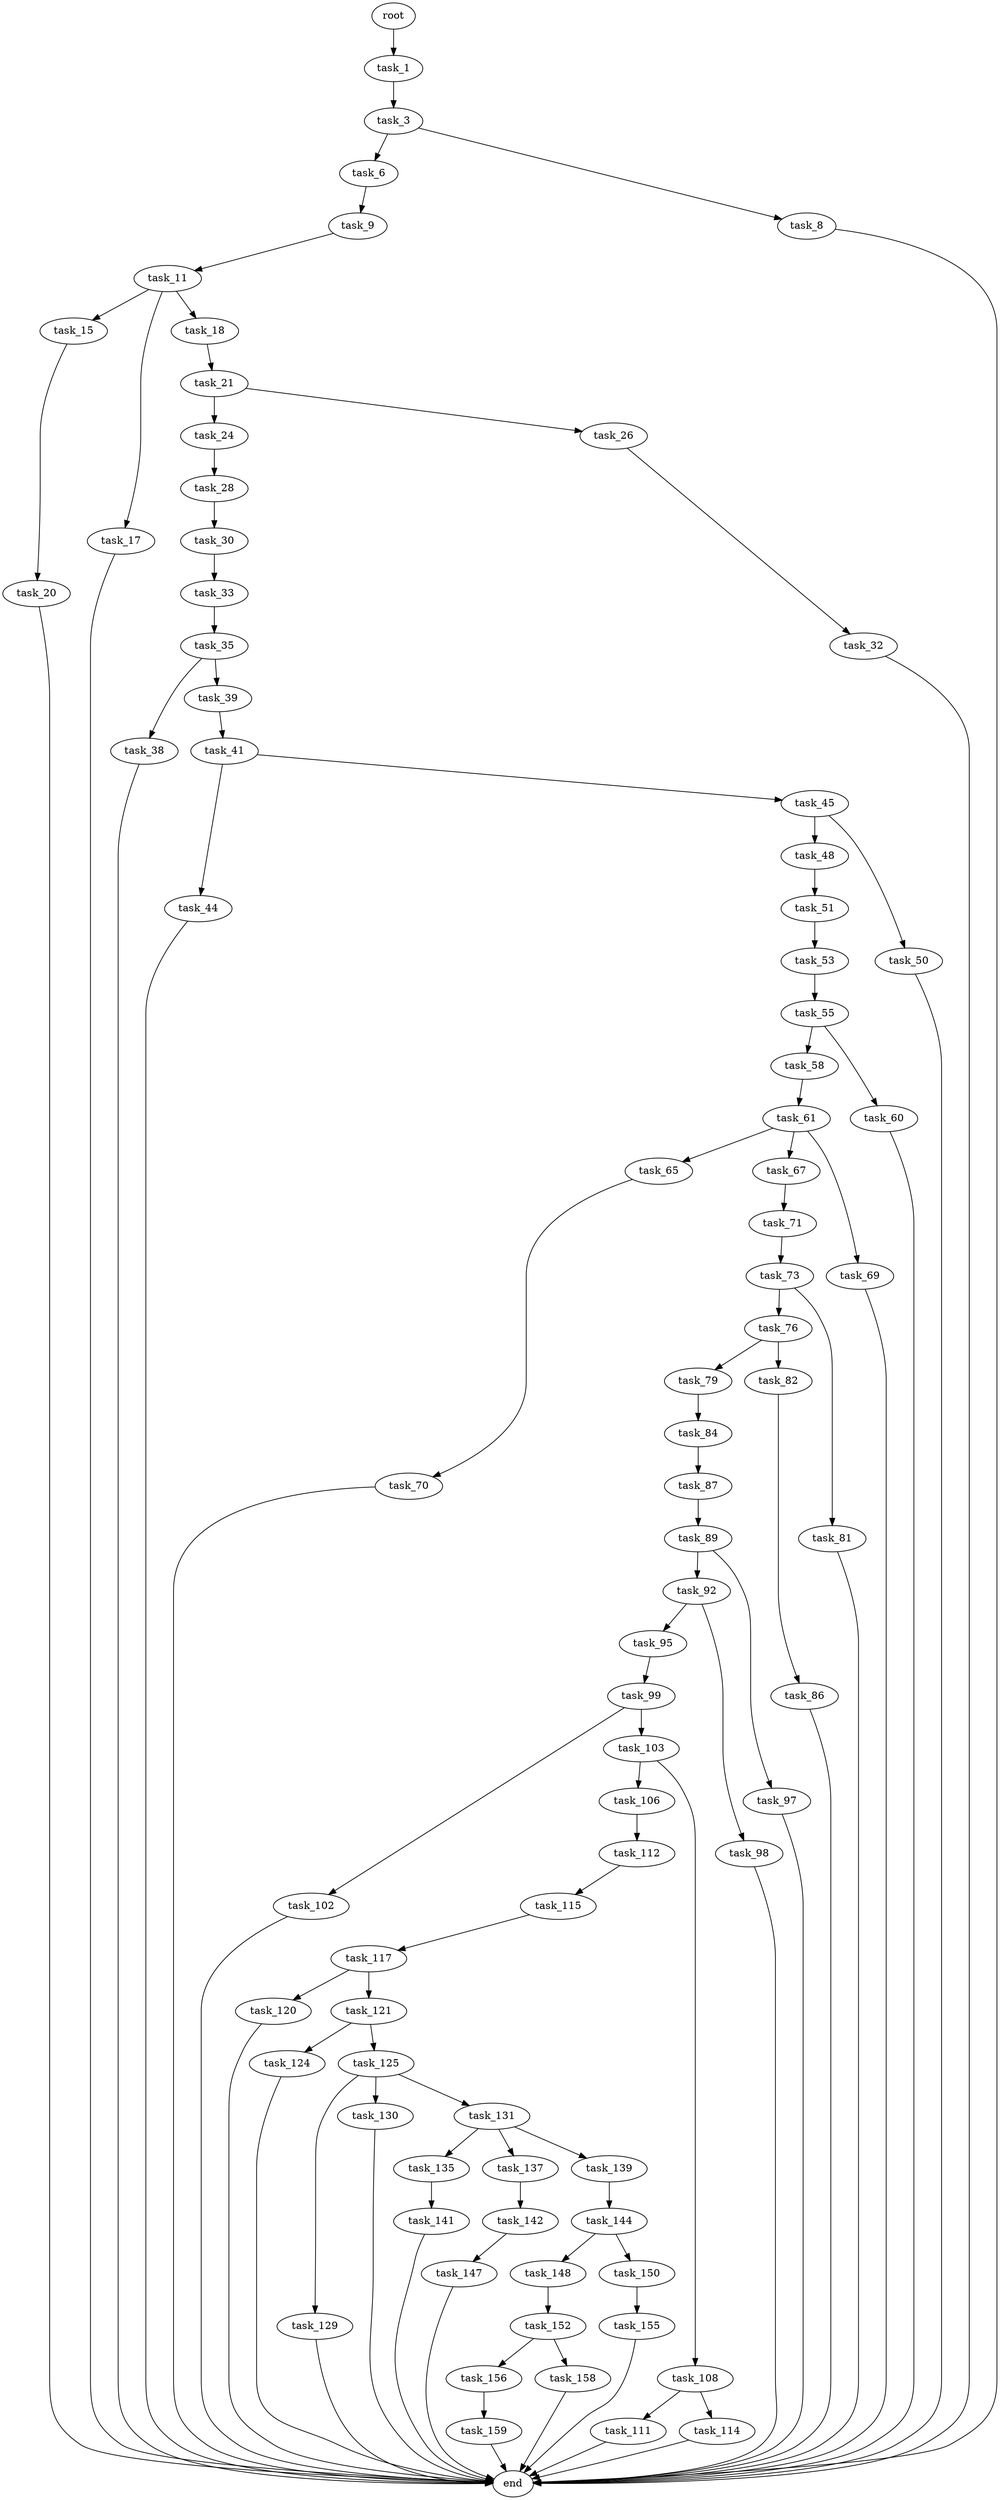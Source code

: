 digraph G {
  root [size="0.000000"];
  task_1 [size="61653654450.000000"];
  task_3 [size="231928233984.000000"];
  task_6 [size="43053824435.000000"];
  task_8 [size="28991029248.000000"];
  task_9 [size="15984128629.000000"];
  task_11 [size="454466743564.000000"];
  task_15 [size="8767637529.000000"];
  task_17 [size="410958915006.000000"];
  task_18 [size="103803387083.000000"];
  task_20 [size="46195293434.000000"];
  task_21 [size="861474535674.000000"];
  task_24 [size="806138932467.000000"];
  task_26 [size="134217728000.000000"];
  task_28 [size="4739045501.000000"];
  task_30 [size="231928233984.000000"];
  task_32 [size="25019598010.000000"];
  task_33 [size="29212942631.000000"];
  task_35 [size="23769868728.000000"];
  task_38 [size="30255023315.000000"];
  task_39 [size="134217728000.000000"];
  task_41 [size="1073741824000.000000"];
  task_44 [size="13070308396.000000"];
  task_45 [size="66266487606.000000"];
  task_48 [size="455760054349.000000"];
  task_50 [size="231928233984.000000"];
  task_51 [size="602864078730.000000"];
  task_53 [size="231928233984.000000"];
  task_55 [size="9094306576.000000"];
  task_58 [size="19453270638.000000"];
  task_60 [size="14625600352.000000"];
  task_61 [size="100883018909.000000"];
  task_65 [size="782757789696.000000"];
  task_67 [size="19583983983.000000"];
  task_69 [size="24280588815.000000"];
  task_70 [size="5295343078.000000"];
  task_71 [size="306414857535.000000"];
  task_73 [size="313698298405.000000"];
  task_76 [size="48082508149.000000"];
  task_79 [size="311535575368.000000"];
  task_81 [size="28991029248.000000"];
  task_82 [size="683443961379.000000"];
  task_84 [size="9212470007.000000"];
  task_86 [size="1774479402.000000"];
  task_87 [size="28726364058.000000"];
  task_89 [size="523618568062.000000"];
  task_92 [size="3152371828.000000"];
  task_95 [size="1073741824000.000000"];
  task_97 [size="12798841697.000000"];
  task_98 [size="28991029248.000000"];
  task_99 [size="5230942394.000000"];
  task_102 [size="28991029248.000000"];
  task_103 [size="1774223150.000000"];
  task_106 [size="1073741824000.000000"];
  task_108 [size="754577982412.000000"];
  task_111 [size="368293445632.000000"];
  task_112 [size="18270574442.000000"];
  task_114 [size="989843426.000000"];
  task_115 [size="231928233984.000000"];
  task_117 [size="28991029248.000000"];
  task_120 [size="382967036.000000"];
  task_121 [size="177119565256.000000"];
  task_124 [size="1665330554.000000"];
  task_125 [size="10964129455.000000"];
  task_129 [size="438310212.000000"];
  task_130 [size="28991029248.000000"];
  task_131 [size="5552460355.000000"];
  task_135 [size="1073741824000.000000"];
  task_137 [size="114956956135.000000"];
  task_139 [size="1782569841.000000"];
  task_141 [size="267479214423.000000"];
  task_142 [size="1608976460.000000"];
  task_144 [size="10390707869.000000"];
  task_147 [size="134217728000.000000"];
  task_148 [size="8268706779.000000"];
  task_150 [size="782757789696.000000"];
  task_152 [size="134217728000.000000"];
  task_155 [size="368293445632.000000"];
  task_156 [size="68719476736.000000"];
  task_158 [size="20468667581.000000"];
  task_159 [size="79576217425.000000"];
  end [size="0.000000"];

  root -> task_1 [size="1.000000"];
  task_1 -> task_3 [size="75497472.000000"];
  task_3 -> task_6 [size="301989888.000000"];
  task_3 -> task_8 [size="301989888.000000"];
  task_6 -> task_9 [size="33554432.000000"];
  task_8 -> end [size="1.000000"];
  task_9 -> task_11 [size="301989888.000000"];
  task_11 -> task_15 [size="301989888.000000"];
  task_11 -> task_17 [size="301989888.000000"];
  task_11 -> task_18 [size="301989888.000000"];
  task_15 -> task_20 [size="679477248.000000"];
  task_17 -> end [size="1.000000"];
  task_18 -> task_21 [size="75497472.000000"];
  task_20 -> end [size="1.000000"];
  task_21 -> task_24 [size="536870912.000000"];
  task_21 -> task_26 [size="536870912.000000"];
  task_24 -> task_28 [size="536870912.000000"];
  task_26 -> task_32 [size="209715200.000000"];
  task_28 -> task_30 [size="301989888.000000"];
  task_30 -> task_33 [size="301989888.000000"];
  task_32 -> end [size="1.000000"];
  task_33 -> task_35 [size="679477248.000000"];
  task_35 -> task_38 [size="679477248.000000"];
  task_35 -> task_39 [size="679477248.000000"];
  task_38 -> end [size="1.000000"];
  task_39 -> task_41 [size="209715200.000000"];
  task_41 -> task_44 [size="838860800.000000"];
  task_41 -> task_45 [size="838860800.000000"];
  task_44 -> end [size="1.000000"];
  task_45 -> task_48 [size="75497472.000000"];
  task_45 -> task_50 [size="75497472.000000"];
  task_48 -> task_51 [size="536870912.000000"];
  task_50 -> end [size="1.000000"];
  task_51 -> task_53 [size="838860800.000000"];
  task_53 -> task_55 [size="301989888.000000"];
  task_55 -> task_58 [size="301989888.000000"];
  task_55 -> task_60 [size="301989888.000000"];
  task_58 -> task_61 [size="33554432.000000"];
  task_60 -> end [size="1.000000"];
  task_61 -> task_65 [size="411041792.000000"];
  task_61 -> task_67 [size="411041792.000000"];
  task_61 -> task_69 [size="411041792.000000"];
  task_65 -> task_70 [size="679477248.000000"];
  task_67 -> task_71 [size="33554432.000000"];
  task_69 -> end [size="1.000000"];
  task_70 -> end [size="1.000000"];
  task_71 -> task_73 [size="411041792.000000"];
  task_73 -> task_76 [size="679477248.000000"];
  task_73 -> task_81 [size="679477248.000000"];
  task_76 -> task_79 [size="75497472.000000"];
  task_76 -> task_82 [size="75497472.000000"];
  task_79 -> task_84 [size="209715200.000000"];
  task_81 -> end [size="1.000000"];
  task_82 -> task_86 [size="536870912.000000"];
  task_84 -> task_87 [size="679477248.000000"];
  task_86 -> end [size="1.000000"];
  task_87 -> task_89 [size="536870912.000000"];
  task_89 -> task_92 [size="838860800.000000"];
  task_89 -> task_97 [size="838860800.000000"];
  task_92 -> task_95 [size="209715200.000000"];
  task_92 -> task_98 [size="209715200.000000"];
  task_95 -> task_99 [size="838860800.000000"];
  task_97 -> end [size="1.000000"];
  task_98 -> end [size="1.000000"];
  task_99 -> task_102 [size="209715200.000000"];
  task_99 -> task_103 [size="209715200.000000"];
  task_102 -> end [size="1.000000"];
  task_103 -> task_106 [size="134217728.000000"];
  task_103 -> task_108 [size="134217728.000000"];
  task_106 -> task_112 [size="838860800.000000"];
  task_108 -> task_111 [size="679477248.000000"];
  task_108 -> task_114 [size="679477248.000000"];
  task_111 -> end [size="1.000000"];
  task_112 -> task_115 [size="301989888.000000"];
  task_114 -> end [size="1.000000"];
  task_115 -> task_117 [size="301989888.000000"];
  task_117 -> task_120 [size="75497472.000000"];
  task_117 -> task_121 [size="75497472.000000"];
  task_120 -> end [size="1.000000"];
  task_121 -> task_124 [size="134217728.000000"];
  task_121 -> task_125 [size="134217728.000000"];
  task_124 -> end [size="1.000000"];
  task_125 -> task_129 [size="209715200.000000"];
  task_125 -> task_130 [size="209715200.000000"];
  task_125 -> task_131 [size="209715200.000000"];
  task_129 -> end [size="1.000000"];
  task_130 -> end [size="1.000000"];
  task_131 -> task_135 [size="134217728.000000"];
  task_131 -> task_137 [size="134217728.000000"];
  task_131 -> task_139 [size="134217728.000000"];
  task_135 -> task_141 [size="838860800.000000"];
  task_137 -> task_142 [size="536870912.000000"];
  task_139 -> task_144 [size="134217728.000000"];
  task_141 -> end [size="1.000000"];
  task_142 -> task_147 [size="134217728.000000"];
  task_144 -> task_148 [size="209715200.000000"];
  task_144 -> task_150 [size="209715200.000000"];
  task_147 -> end [size="1.000000"];
  task_148 -> task_152 [size="301989888.000000"];
  task_150 -> task_155 [size="679477248.000000"];
  task_152 -> task_156 [size="209715200.000000"];
  task_152 -> task_158 [size="209715200.000000"];
  task_155 -> end [size="1.000000"];
  task_156 -> task_159 [size="134217728.000000"];
  task_158 -> end [size="1.000000"];
  task_159 -> end [size="1.000000"];
}

